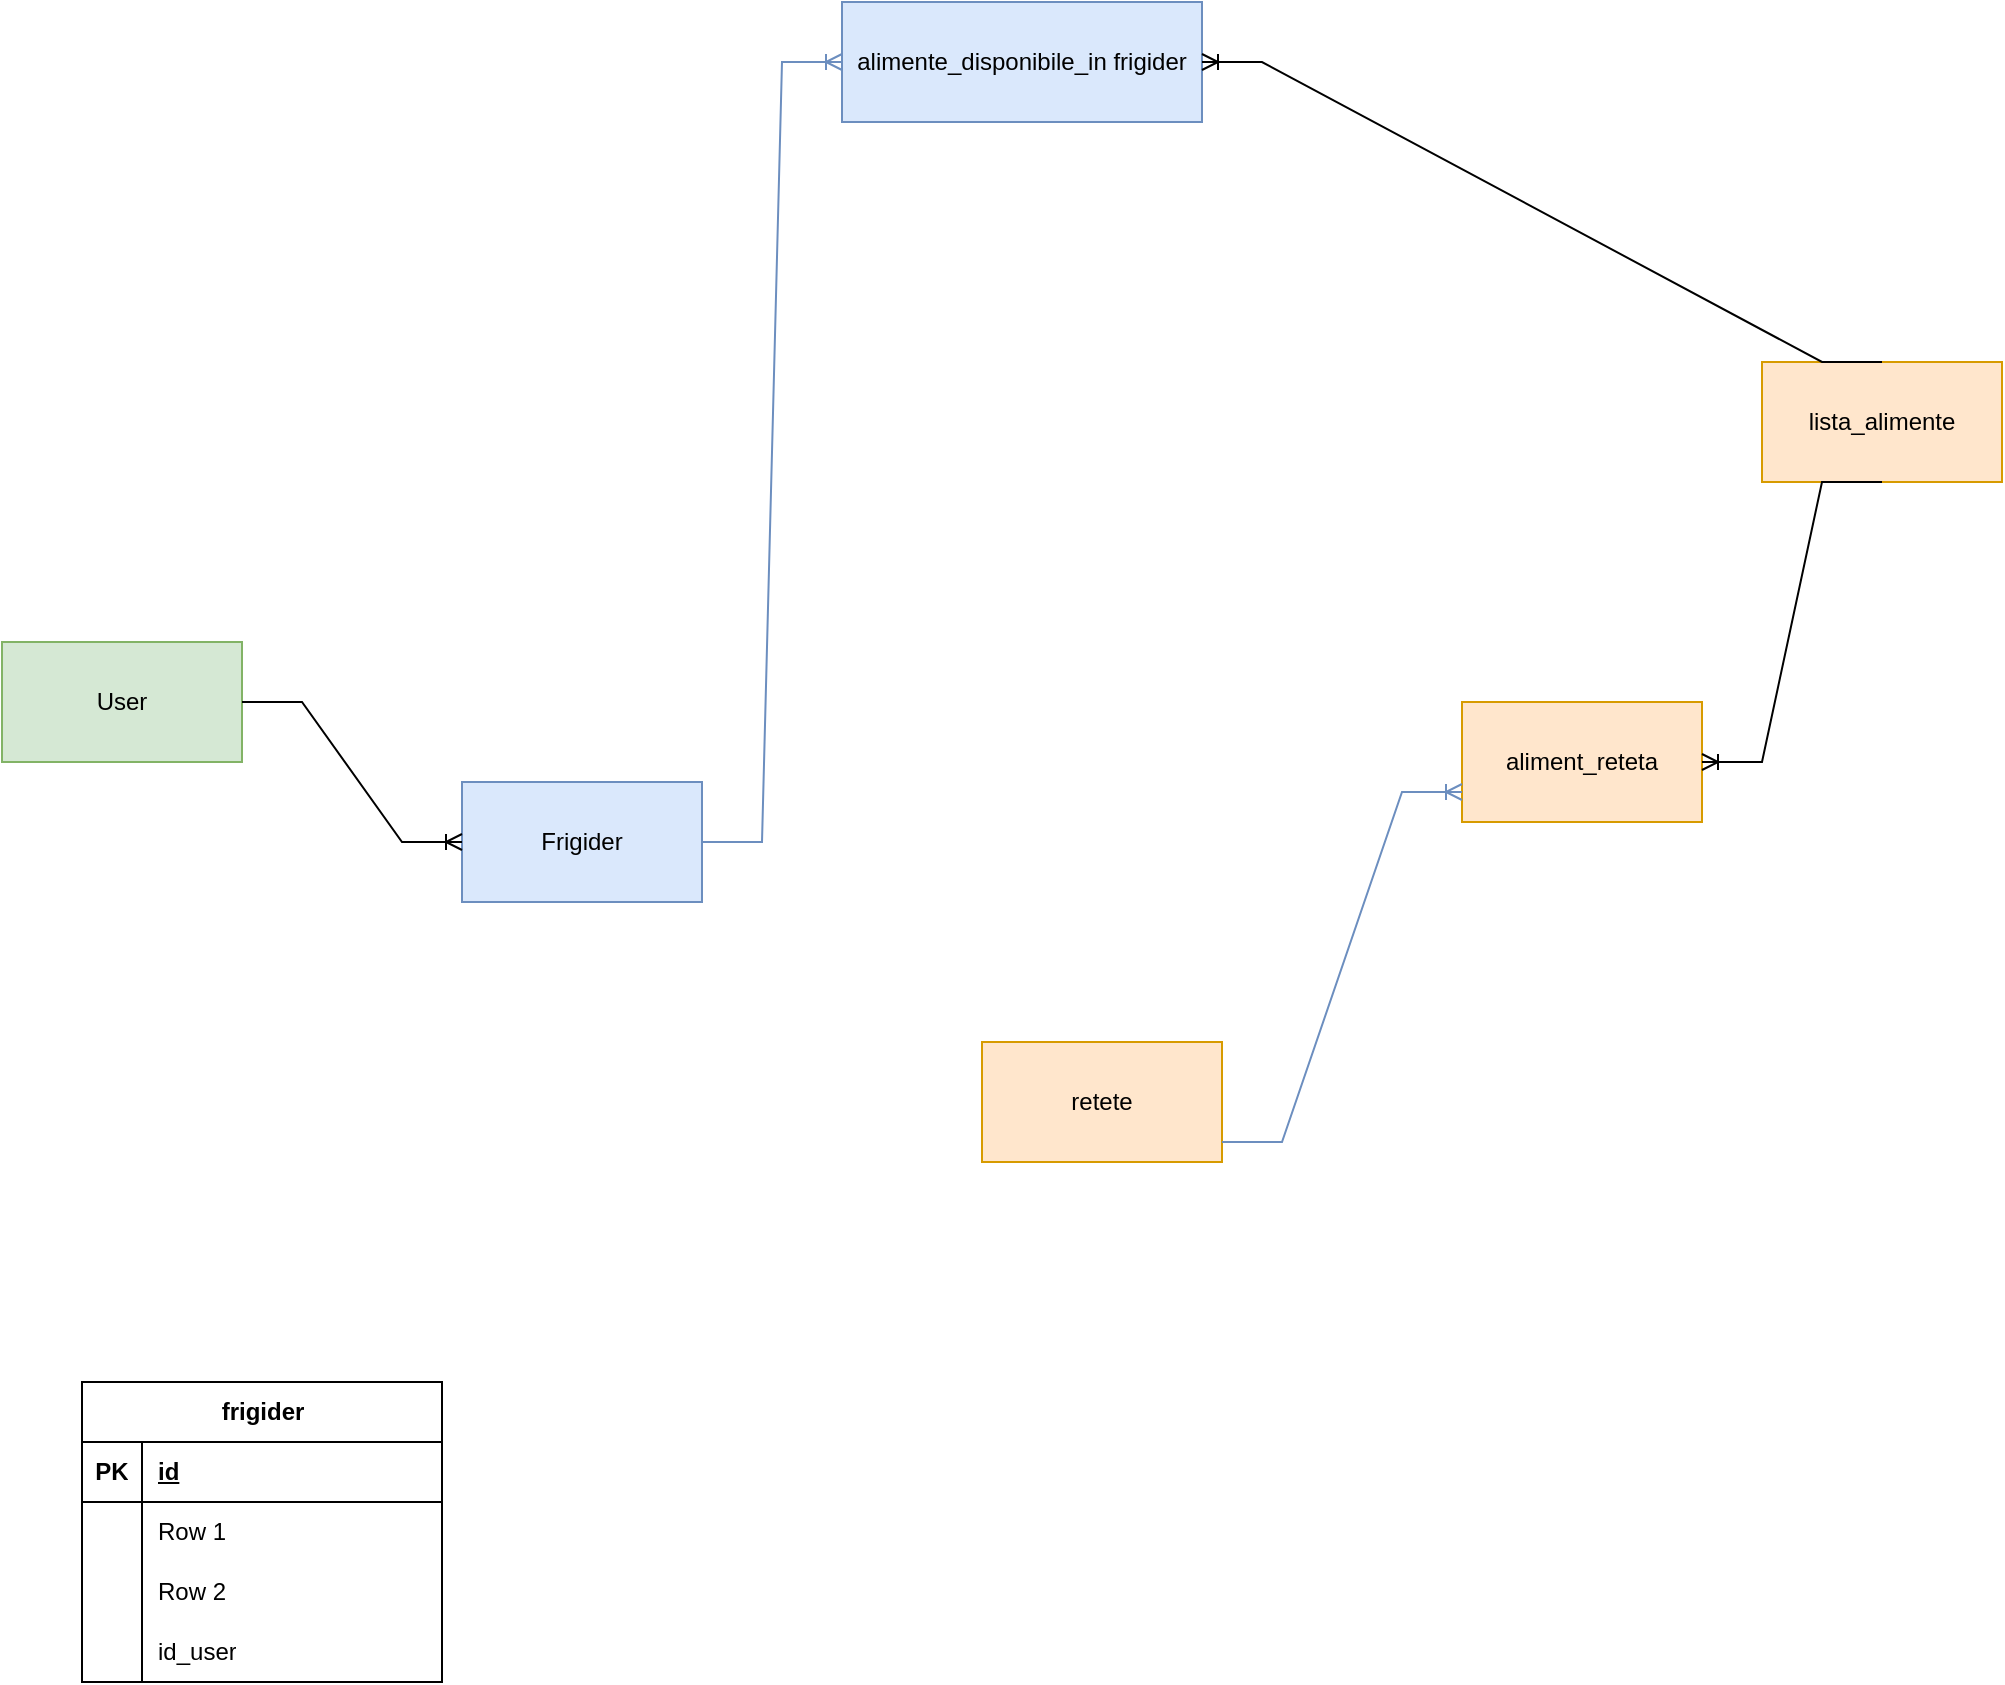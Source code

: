 <mxfile version="24.0.1" type="github">
  <diagram id="R2lEEEUBdFMjLlhIrx00" name="Page-1">
    <mxGraphModel dx="1434" dy="1846" grid="1" gridSize="10" guides="1" tooltips="1" connect="1" arrows="1" fold="1" page="1" pageScale="1" pageWidth="850" pageHeight="1100" math="0" shadow="0" extFonts="Permanent Marker^https://fonts.googleapis.com/css?family=Permanent+Marker">
      <root>
        <mxCell id="0" />
        <mxCell id="1" parent="0" />
        <mxCell id="2sfXEWhT5N9BCS5ba0p2-1" value="User" style="rounded=0;whiteSpace=wrap;html=1;fillColor=#d5e8d4;strokeColor=#82b366;" vertex="1" parent="1">
          <mxGeometry x="120" y="90" width="120" height="60" as="geometry" />
        </mxCell>
        <mxCell id="2sfXEWhT5N9BCS5ba0p2-2" value="Frigider" style="rounded=0;whiteSpace=wrap;html=1;fillColor=#dae8fc;strokeColor=#6c8ebf;" vertex="1" parent="1">
          <mxGeometry x="350" y="160" width="120" height="60" as="geometry" />
        </mxCell>
        <mxCell id="2sfXEWhT5N9BCS5ba0p2-3" value="alimente_disponibile_in frigider" style="rounded=0;whiteSpace=wrap;html=1;fillColor=#dae8fc;strokeColor=#6c8ebf;" vertex="1" parent="1">
          <mxGeometry x="540" y="-230" width="180" height="60" as="geometry" />
        </mxCell>
        <mxCell id="2sfXEWhT5N9BCS5ba0p2-4" value="retete" style="rounded=0;whiteSpace=wrap;html=1;fillColor=#ffe6cc;strokeColor=#d79b00;" vertex="1" parent="1">
          <mxGeometry x="610" y="290" width="120" height="60" as="geometry" />
        </mxCell>
        <mxCell id="2sfXEWhT5N9BCS5ba0p2-5" value="" style="edgeStyle=entityRelationEdgeStyle;fontSize=12;html=1;endArrow=ERoneToMany;rounded=0;exitX=1;exitY=0.5;exitDx=0;exitDy=0;" edge="1" parent="1" source="2sfXEWhT5N9BCS5ba0p2-1" target="2sfXEWhT5N9BCS5ba0p2-2">
          <mxGeometry width="100" height="100" relative="1" as="geometry">
            <mxPoint x="370" y="430" as="sourcePoint" />
            <mxPoint x="470" y="330" as="targetPoint" />
          </mxGeometry>
        </mxCell>
        <mxCell id="2sfXEWhT5N9BCS5ba0p2-6" value="" style="edgeStyle=entityRelationEdgeStyle;fontSize=12;html=1;endArrow=ERoneToMany;rounded=0;exitX=1;exitY=0.5;exitDx=0;exitDy=0;entryX=0;entryY=0.5;entryDx=0;entryDy=0;fillColor=#dae8fc;strokeColor=#6c8ebf;" edge="1" parent="1" source="2sfXEWhT5N9BCS5ba0p2-2" target="2sfXEWhT5N9BCS5ba0p2-3">
          <mxGeometry width="100" height="100" relative="1" as="geometry">
            <mxPoint x="370" y="430" as="sourcePoint" />
            <mxPoint x="470" y="330" as="targetPoint" />
          </mxGeometry>
        </mxCell>
        <mxCell id="2sfXEWhT5N9BCS5ba0p2-8" value="aliment_reteta" style="rounded=0;whiteSpace=wrap;html=1;fillColor=#ffe6cc;strokeColor=#d79b00;" vertex="1" parent="1">
          <mxGeometry x="850" y="120" width="120" height="60" as="geometry" />
        </mxCell>
        <mxCell id="2sfXEWhT5N9BCS5ba0p2-10" value="" style="edgeStyle=entityRelationEdgeStyle;fontSize=12;html=1;endArrow=ERoneToMany;rounded=0;exitX=1;exitY=0.5;exitDx=0;exitDy=0;entryX=0;entryY=0.75;entryDx=0;entryDy=0;fillColor=#dae8fc;strokeColor=#6c8ebf;" edge="1" parent="1" target="2sfXEWhT5N9BCS5ba0p2-8">
          <mxGeometry width="100" height="100" relative="1" as="geometry">
            <mxPoint x="730" y="340" as="sourcePoint" />
            <mxPoint x="910" y="200" as="targetPoint" />
          </mxGeometry>
        </mxCell>
        <mxCell id="2sfXEWhT5N9BCS5ba0p2-12" value="lista_alimente" style="rounded=0;whiteSpace=wrap;html=1;fillColor=#ffe6cc;strokeColor=#d79b00;" vertex="1" parent="1">
          <mxGeometry x="1000" y="-50" width="120" height="60" as="geometry" />
        </mxCell>
        <mxCell id="2sfXEWhT5N9BCS5ba0p2-15" value="" style="edgeStyle=entityRelationEdgeStyle;fontSize=12;html=1;endArrow=ERoneToMany;rounded=0;exitX=0.5;exitY=1;exitDx=0;exitDy=0;entryX=1;entryY=0.5;entryDx=0;entryDy=0;" edge="1" parent="1" source="2sfXEWhT5N9BCS5ba0p2-12" target="2sfXEWhT5N9BCS5ba0p2-8">
          <mxGeometry width="100" height="100" relative="1" as="geometry">
            <mxPoint x="460" y="40" as="sourcePoint" />
            <mxPoint x="560" y="-60" as="targetPoint" />
          </mxGeometry>
        </mxCell>
        <mxCell id="2sfXEWhT5N9BCS5ba0p2-16" value="" style="edgeStyle=entityRelationEdgeStyle;fontSize=12;html=1;endArrow=ERoneToMany;rounded=0;exitX=0.5;exitY=0;exitDx=0;exitDy=0;entryX=1;entryY=0.5;entryDx=0;entryDy=0;" edge="1" parent="1" source="2sfXEWhT5N9BCS5ba0p2-12" target="2sfXEWhT5N9BCS5ba0p2-3">
          <mxGeometry width="100" height="100" relative="1" as="geometry">
            <mxPoint x="460" y="40" as="sourcePoint" />
            <mxPoint x="560" y="-60" as="targetPoint" />
          </mxGeometry>
        </mxCell>
        <mxCell id="2sfXEWhT5N9BCS5ba0p2-17" value="frigider" style="shape=table;startSize=30;container=1;collapsible=1;childLayout=tableLayout;fixedRows=1;rowLines=0;fontStyle=1;align=center;resizeLast=1;html=1;" vertex="1" parent="1">
          <mxGeometry x="160" y="460" width="180" height="150" as="geometry" />
        </mxCell>
        <mxCell id="2sfXEWhT5N9BCS5ba0p2-18" value="" style="shape=tableRow;horizontal=0;startSize=0;swimlaneHead=0;swimlaneBody=0;fillColor=none;collapsible=0;dropTarget=0;points=[[0,0.5],[1,0.5]];portConstraint=eastwest;top=0;left=0;right=0;bottom=1;" vertex="1" parent="2sfXEWhT5N9BCS5ba0p2-17">
          <mxGeometry y="30" width="180" height="30" as="geometry" />
        </mxCell>
        <mxCell id="2sfXEWhT5N9BCS5ba0p2-19" value="PK" style="shape=partialRectangle;connectable=0;fillColor=none;top=0;left=0;bottom=0;right=0;fontStyle=1;overflow=hidden;whiteSpace=wrap;html=1;" vertex="1" parent="2sfXEWhT5N9BCS5ba0p2-18">
          <mxGeometry width="30" height="30" as="geometry">
            <mxRectangle width="30" height="30" as="alternateBounds" />
          </mxGeometry>
        </mxCell>
        <mxCell id="2sfXEWhT5N9BCS5ba0p2-20" value="id" style="shape=partialRectangle;connectable=0;fillColor=none;top=0;left=0;bottom=0;right=0;align=left;spacingLeft=6;fontStyle=5;overflow=hidden;whiteSpace=wrap;html=1;" vertex="1" parent="2sfXEWhT5N9BCS5ba0p2-18">
          <mxGeometry x="30" width="150" height="30" as="geometry">
            <mxRectangle width="150" height="30" as="alternateBounds" />
          </mxGeometry>
        </mxCell>
        <mxCell id="2sfXEWhT5N9BCS5ba0p2-21" value="" style="shape=tableRow;horizontal=0;startSize=0;swimlaneHead=0;swimlaneBody=0;fillColor=none;collapsible=0;dropTarget=0;points=[[0,0.5],[1,0.5]];portConstraint=eastwest;top=0;left=0;right=0;bottom=0;" vertex="1" parent="2sfXEWhT5N9BCS5ba0p2-17">
          <mxGeometry y="60" width="180" height="30" as="geometry" />
        </mxCell>
        <mxCell id="2sfXEWhT5N9BCS5ba0p2-22" value="" style="shape=partialRectangle;connectable=0;fillColor=none;top=0;left=0;bottom=0;right=0;editable=1;overflow=hidden;whiteSpace=wrap;html=1;" vertex="1" parent="2sfXEWhT5N9BCS5ba0p2-21">
          <mxGeometry width="30" height="30" as="geometry">
            <mxRectangle width="30" height="30" as="alternateBounds" />
          </mxGeometry>
        </mxCell>
        <mxCell id="2sfXEWhT5N9BCS5ba0p2-23" value="Row 1" style="shape=partialRectangle;connectable=0;fillColor=none;top=0;left=0;bottom=0;right=0;align=left;spacingLeft=6;overflow=hidden;whiteSpace=wrap;html=1;" vertex="1" parent="2sfXEWhT5N9BCS5ba0p2-21">
          <mxGeometry x="30" width="150" height="30" as="geometry">
            <mxRectangle width="150" height="30" as="alternateBounds" />
          </mxGeometry>
        </mxCell>
        <mxCell id="2sfXEWhT5N9BCS5ba0p2-24" value="" style="shape=tableRow;horizontal=0;startSize=0;swimlaneHead=0;swimlaneBody=0;fillColor=none;collapsible=0;dropTarget=0;points=[[0,0.5],[1,0.5]];portConstraint=eastwest;top=0;left=0;right=0;bottom=0;" vertex="1" parent="2sfXEWhT5N9BCS5ba0p2-17">
          <mxGeometry y="90" width="180" height="30" as="geometry" />
        </mxCell>
        <mxCell id="2sfXEWhT5N9BCS5ba0p2-25" value="" style="shape=partialRectangle;connectable=0;fillColor=none;top=0;left=0;bottom=0;right=0;editable=1;overflow=hidden;whiteSpace=wrap;html=1;" vertex="1" parent="2sfXEWhT5N9BCS5ba0p2-24">
          <mxGeometry width="30" height="30" as="geometry">
            <mxRectangle width="30" height="30" as="alternateBounds" />
          </mxGeometry>
        </mxCell>
        <mxCell id="2sfXEWhT5N9BCS5ba0p2-26" value="Row 2" style="shape=partialRectangle;connectable=0;fillColor=none;top=0;left=0;bottom=0;right=0;align=left;spacingLeft=6;overflow=hidden;whiteSpace=wrap;html=1;" vertex="1" parent="2sfXEWhT5N9BCS5ba0p2-24">
          <mxGeometry x="30" width="150" height="30" as="geometry">
            <mxRectangle width="150" height="30" as="alternateBounds" />
          </mxGeometry>
        </mxCell>
        <mxCell id="2sfXEWhT5N9BCS5ba0p2-27" value="" style="shape=tableRow;horizontal=0;startSize=0;swimlaneHead=0;swimlaneBody=0;fillColor=none;collapsible=0;dropTarget=0;points=[[0,0.5],[1,0.5]];portConstraint=eastwest;top=0;left=0;right=0;bottom=0;" vertex="1" parent="2sfXEWhT5N9BCS5ba0p2-17">
          <mxGeometry y="120" width="180" height="30" as="geometry" />
        </mxCell>
        <mxCell id="2sfXEWhT5N9BCS5ba0p2-28" value="" style="shape=partialRectangle;connectable=0;fillColor=none;top=0;left=0;bottom=0;right=0;editable=1;overflow=hidden;whiteSpace=wrap;html=1;" vertex="1" parent="2sfXEWhT5N9BCS5ba0p2-27">
          <mxGeometry width="30" height="30" as="geometry">
            <mxRectangle width="30" height="30" as="alternateBounds" />
          </mxGeometry>
        </mxCell>
        <mxCell id="2sfXEWhT5N9BCS5ba0p2-29" value="id_user" style="shape=partialRectangle;connectable=0;fillColor=none;top=0;left=0;bottom=0;right=0;align=left;spacingLeft=6;overflow=hidden;whiteSpace=wrap;html=1;" vertex="1" parent="2sfXEWhT5N9BCS5ba0p2-27">
          <mxGeometry x="30" width="150" height="30" as="geometry">
            <mxRectangle width="150" height="30" as="alternateBounds" />
          </mxGeometry>
        </mxCell>
      </root>
    </mxGraphModel>
  </diagram>
</mxfile>
